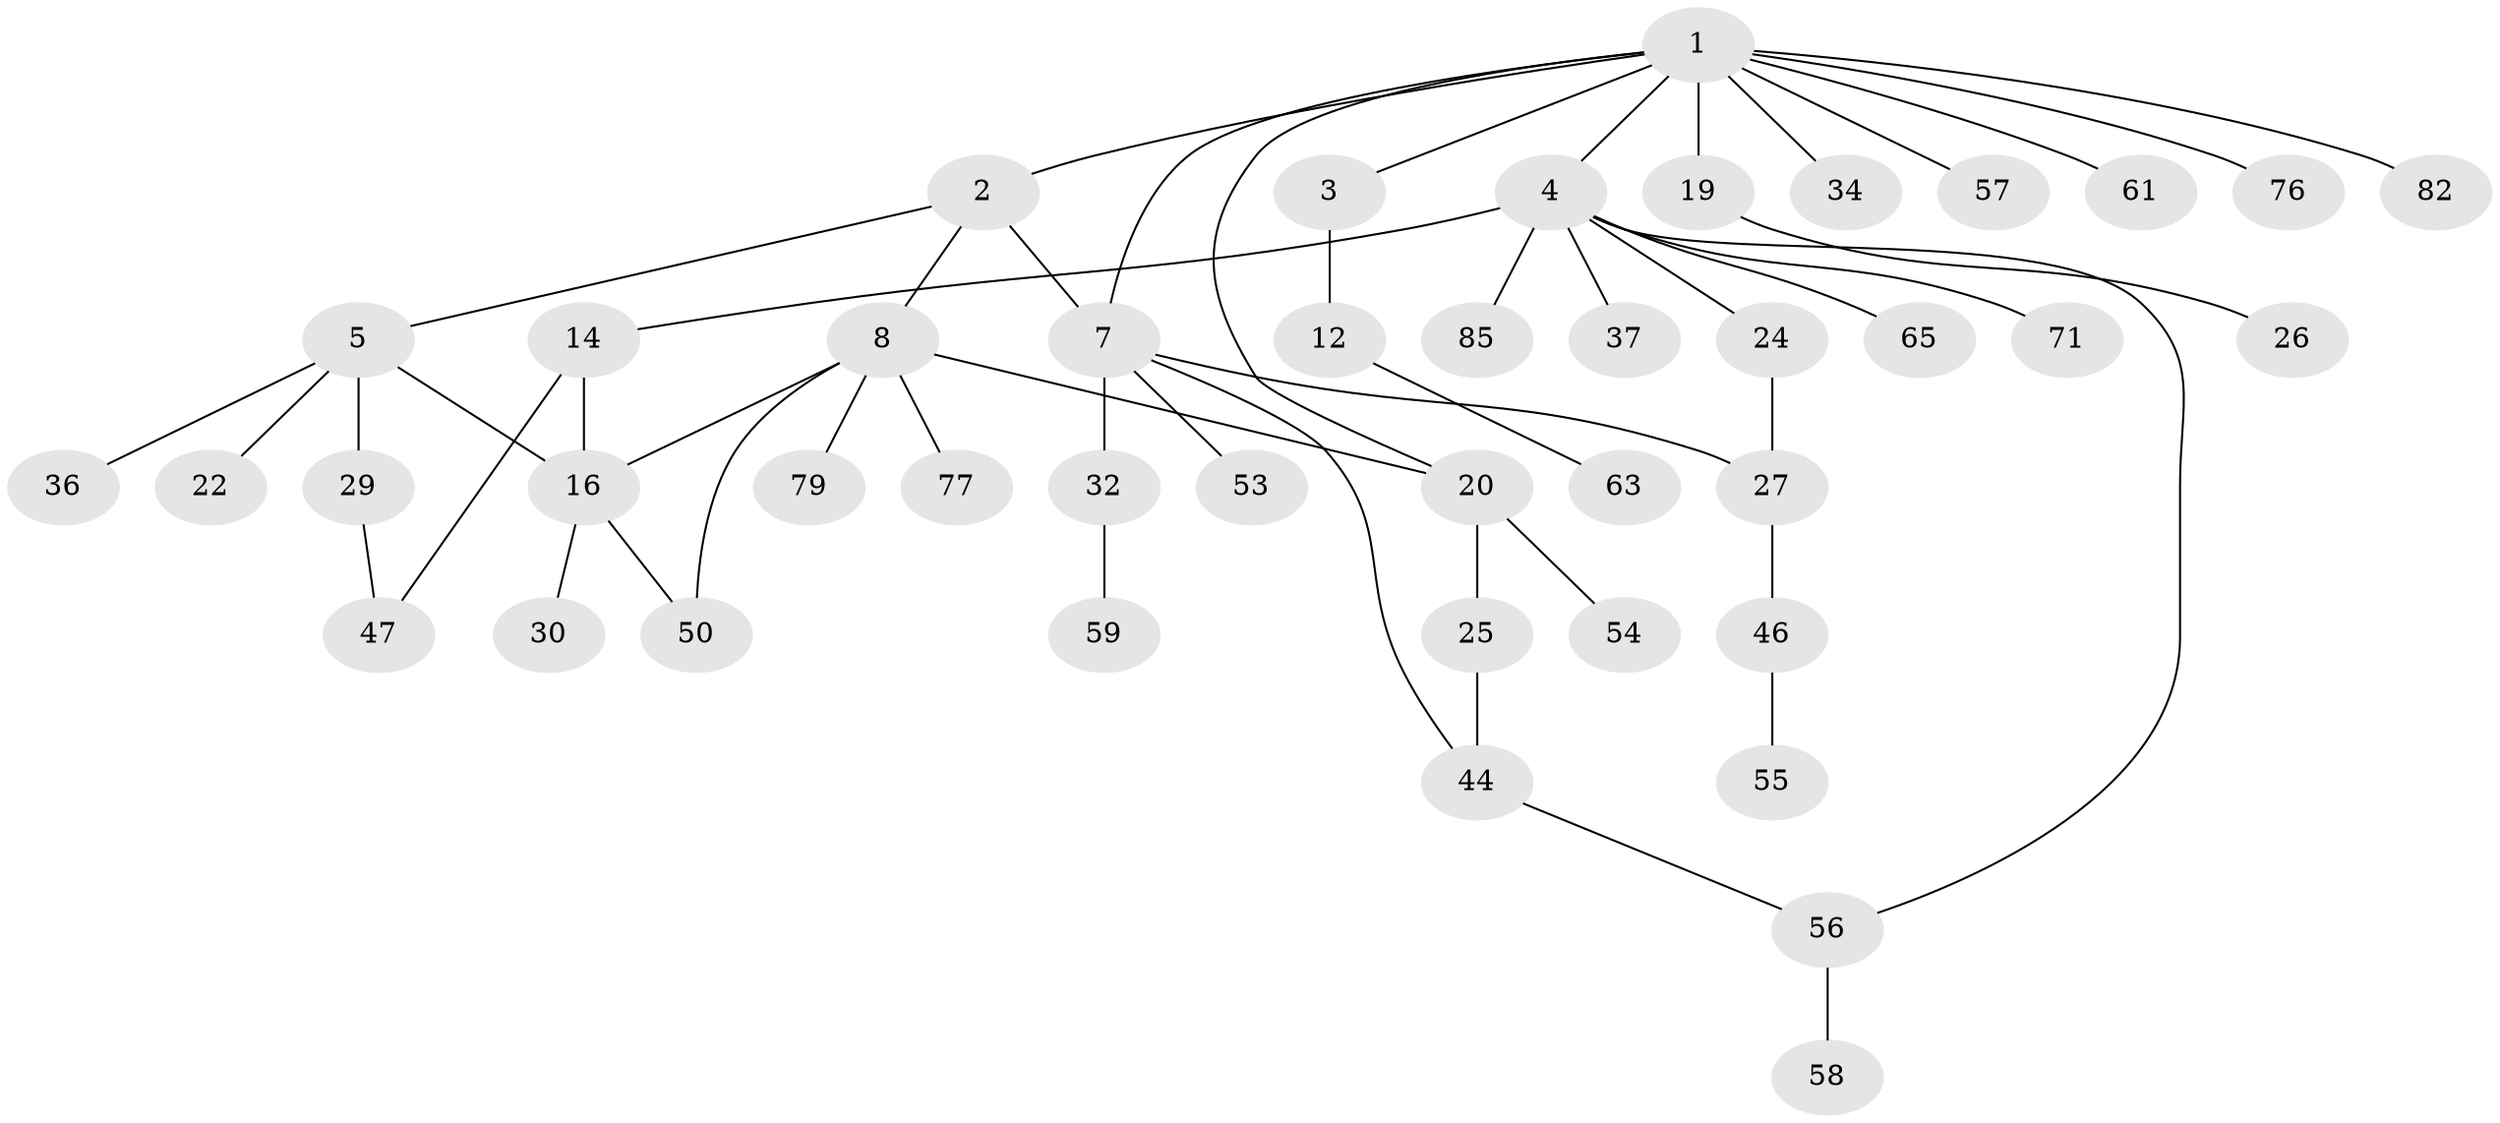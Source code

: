 // original degree distribution, {11: 0.011494252873563218, 4: 0.05747126436781609, 2: 0.3103448275862069, 8: 0.011494252873563218, 3: 0.16091954022988506, 5: 0.04597701149425287, 1: 0.40229885057471265}
// Generated by graph-tools (version 1.1) at 2025/13/03/09/25 04:13:29]
// undirected, 43 vertices, 51 edges
graph export_dot {
graph [start="1"]
  node [color=gray90,style=filled];
  1 [super="+10"];
  2;
  3;
  4 [super="+17"];
  5 [super="+6"];
  7 [super="+9+13"];
  8 [super="+74+11"];
  12 [super="+15+49"];
  14 [super="+86+31"];
  16 [super="+18+39+62"];
  19 [super="+67"];
  20 [super="+35+42"];
  22 [super="+41"];
  24 [super="+78"];
  25;
  26;
  27 [super="+51+64"];
  29;
  30;
  32 [super="+48+84"];
  34 [super="+66+52"];
  36;
  37;
  44;
  46;
  47;
  50;
  53;
  54;
  55;
  56;
  57;
  58;
  59;
  61;
  63;
  65;
  71 [super="+81"];
  76;
  77;
  79;
  82;
  85;
  1 -- 2;
  1 -- 3;
  1 -- 4;
  1 -- 7;
  1 -- 19;
  1 -- 20;
  1 -- 34;
  1 -- 57;
  1 -- 61;
  1 -- 76;
  1 -- 82;
  2 -- 5;
  2 -- 8;
  2 -- 7;
  3 -- 12;
  4 -- 14;
  4 -- 24;
  4 -- 65;
  4 -- 71;
  4 -- 85;
  4 -- 56;
  4 -- 37;
  5 -- 22;
  5 -- 29;
  5 -- 16;
  5 -- 36;
  7 -- 27;
  7 -- 44;
  7 -- 32;
  7 -- 53;
  8 -- 16;
  8 -- 50;
  8 -- 20;
  8 -- 77;
  8 -- 79;
  12 -- 63;
  14 -- 47;
  14 -- 16;
  16 -- 50;
  16 -- 30;
  19 -- 26;
  20 -- 25;
  20 -- 54;
  24 -- 27;
  25 -- 44;
  27 -- 46;
  29 -- 47;
  32 -- 59;
  44 -- 56;
  46 -- 55;
  56 -- 58;
}
